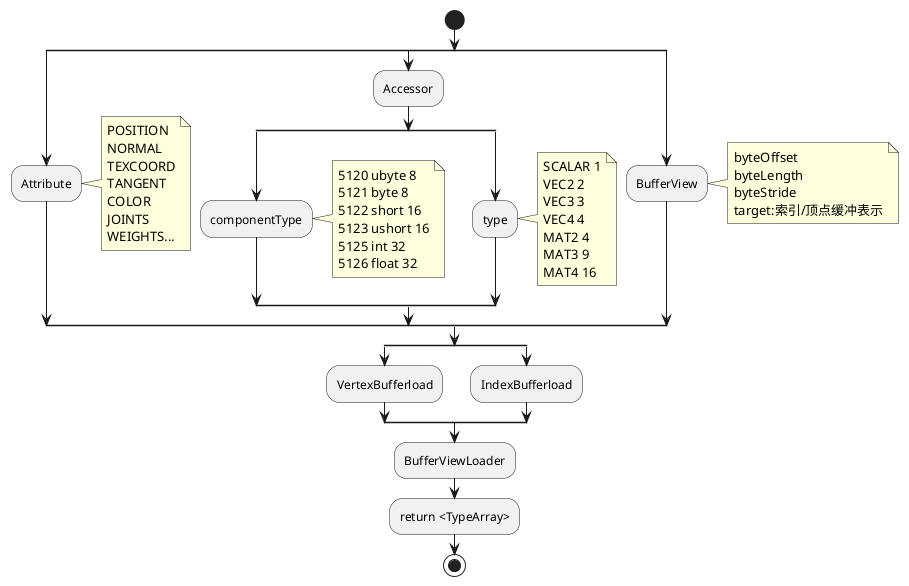 @startuml DataLoader
start
split
:Attribute;
note right
POSITION
NORMAL
TEXCOORD
TANGENT
COLOR
JOINTS
WEIGHTS...
endnote
split again
:Accessor;
split
:componentType;
note right
5120 ubyte 8
5121 byte 8
5122 short 16
5123 ushort 16
5125 int 32
5126 float 32
endnote
split again
:type;
note right
SCALAR 1
VEC2 2
VEC3 3
VEC4 4
MAT2 4
MAT3 9
MAT4 16
endnote
endsplit
split again
:BufferView;
note right
byteOffset
byteLength
byteStride
target:索引/顶点缓冲表示
endnote
endsplit
split
:VertexBufferload;
split again
:IndexBufferload;
endsplit
:BufferViewLoader;
:return <TypeArray>;
stop
@enduml